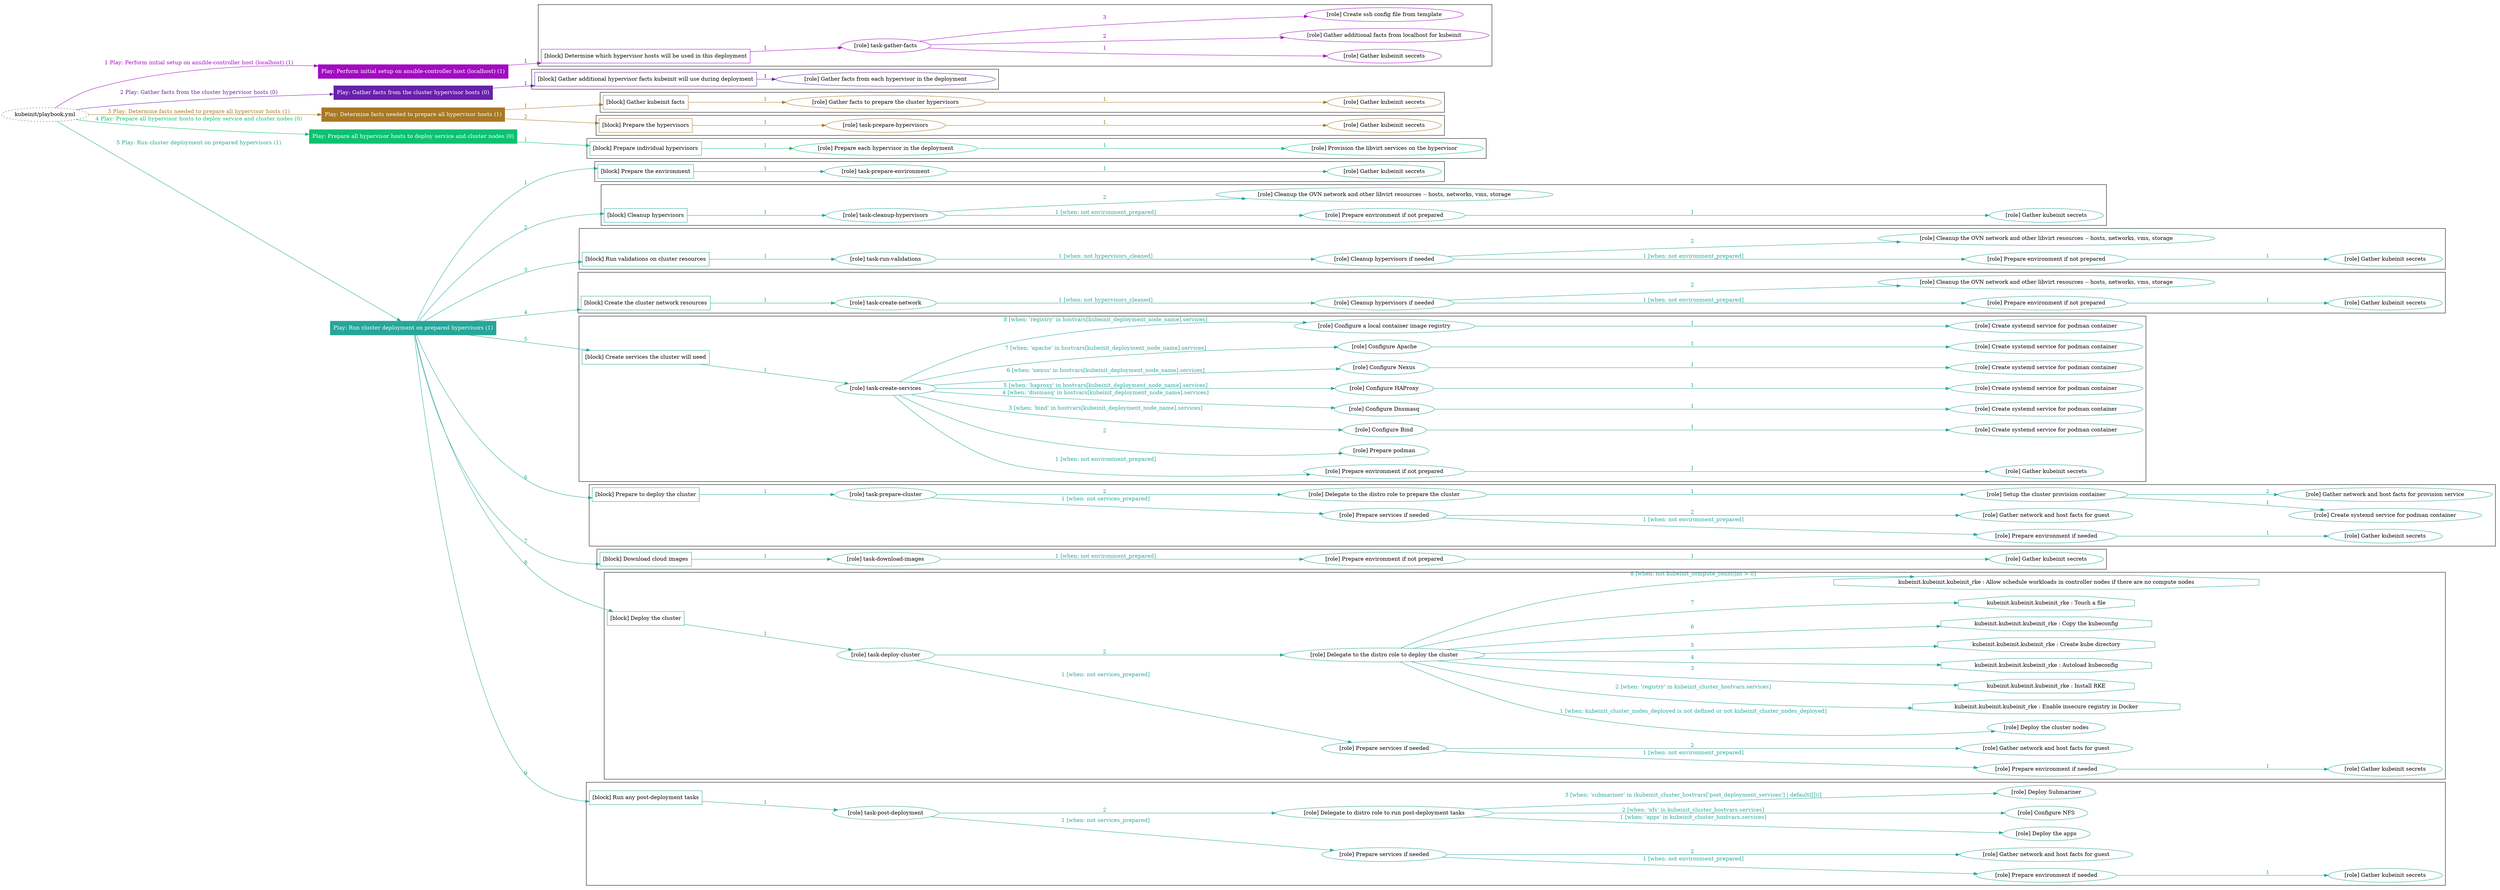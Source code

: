 digraph {
	graph [concentrate=true ordering=in rankdir=LR ratio=fill]
	edge [esep=5 sep=10]
	"kubeinit/playbook.yml" [URL="/home/runner/work/kubeinit/kubeinit/kubeinit/playbook.yml" id=playbook_26e0f4bc style=dotted]
	"kubeinit/playbook.yml" -> play_13cac2d5 [label="1 Play: Perform initial setup on ansible-controller host (localhost) (1)" color="#a30ac2" fontcolor="#a30ac2" id=edge_play_13cac2d5 labeltooltip="1 Play: Perform initial setup on ansible-controller host (localhost) (1)" tooltip="1 Play: Perform initial setup on ansible-controller host (localhost) (1)"]
	subgraph "Play: Perform initial setup on ansible-controller host (localhost) (1)" {
		play_13cac2d5 [label="Play: Perform initial setup on ansible-controller host (localhost) (1)" URL="/home/runner/work/kubeinit/kubeinit/kubeinit/playbook.yml" color="#a30ac2" fontcolor="#ffffff" id=play_13cac2d5 shape=box style=filled tooltip=localhost]
		play_13cac2d5 -> block_0f15d56a [label=1 color="#a30ac2" fontcolor="#a30ac2" id=edge_block_0f15d56a labeltooltip=1 tooltip=1]
		subgraph cluster_block_0f15d56a {
			block_0f15d56a [label="[block] Determine which hypervisor hosts will be used in this deployment" URL="/home/runner/work/kubeinit/kubeinit/kubeinit/playbook.yml" color="#a30ac2" id=block_0f15d56a labeltooltip="Determine which hypervisor hosts will be used in this deployment" shape=box tooltip="Determine which hypervisor hosts will be used in this deployment"]
			block_0f15d56a -> role_99cd25f6 [label="1 " color="#a30ac2" fontcolor="#a30ac2" id=edge_role_99cd25f6 labeltooltip="1 " tooltip="1 "]
			subgraph "task-gather-facts" {
				role_99cd25f6 [label="[role] task-gather-facts" URL="/home/runner/work/kubeinit/kubeinit/kubeinit/playbook.yml" color="#a30ac2" id=role_99cd25f6 tooltip="task-gather-facts"]
				role_99cd25f6 -> role_95a70dfa [label="1 " color="#a30ac2" fontcolor="#a30ac2" id=edge_role_95a70dfa labeltooltip="1 " tooltip="1 "]
				subgraph "Gather kubeinit secrets" {
					role_95a70dfa [label="[role] Gather kubeinit secrets" URL="/home/runner/.ansible/collections/ansible_collections/kubeinit/kubeinit/roles/kubeinit_prepare/tasks/build_hypervisors_group.yml" color="#a30ac2" id=role_95a70dfa tooltip="Gather kubeinit secrets"]
				}
				role_99cd25f6 -> role_d3faa7e7 [label="2 " color="#a30ac2" fontcolor="#a30ac2" id=edge_role_d3faa7e7 labeltooltip="2 " tooltip="2 "]
				subgraph "Gather additional facts from localhost for kubeinit" {
					role_d3faa7e7 [label="[role] Gather additional facts from localhost for kubeinit" URL="/home/runner/.ansible/collections/ansible_collections/kubeinit/kubeinit/roles/kubeinit_prepare/tasks/build_hypervisors_group.yml" color="#a30ac2" id=role_d3faa7e7 tooltip="Gather additional facts from localhost for kubeinit"]
				}
				role_99cd25f6 -> role_6b5d6791 [label="3 " color="#a30ac2" fontcolor="#a30ac2" id=edge_role_6b5d6791 labeltooltip="3 " tooltip="3 "]
				subgraph "Create ssh config file from template" {
					role_6b5d6791 [label="[role] Create ssh config file from template" URL="/home/runner/.ansible/collections/ansible_collections/kubeinit/kubeinit/roles/kubeinit_prepare/tasks/build_hypervisors_group.yml" color="#a30ac2" id=role_6b5d6791 tooltip="Create ssh config file from template"]
				}
			}
		}
	}
	"kubeinit/playbook.yml" -> play_6e06f2aa [label="2 Play: Gather facts from the cluster hypervisor hosts (0)" color="#6721ab" fontcolor="#6721ab" id=edge_play_6e06f2aa labeltooltip="2 Play: Gather facts from the cluster hypervisor hosts (0)" tooltip="2 Play: Gather facts from the cluster hypervisor hosts (0)"]
	subgraph "Play: Gather facts from the cluster hypervisor hosts (0)" {
		play_6e06f2aa [label="Play: Gather facts from the cluster hypervisor hosts (0)" URL="/home/runner/work/kubeinit/kubeinit/kubeinit/playbook.yml" color="#6721ab" fontcolor="#ffffff" id=play_6e06f2aa shape=box style=filled tooltip="Play: Gather facts from the cluster hypervisor hosts (0)"]
		play_6e06f2aa -> block_99ef313a [label=1 color="#6721ab" fontcolor="#6721ab" id=edge_block_99ef313a labeltooltip=1 tooltip=1]
		subgraph cluster_block_99ef313a {
			block_99ef313a [label="[block] Gather additional hypervisor facts kubeinit will use during deployment" URL="/home/runner/work/kubeinit/kubeinit/kubeinit/playbook.yml" color="#6721ab" id=block_99ef313a labeltooltip="Gather additional hypervisor facts kubeinit will use during deployment" shape=box tooltip="Gather additional hypervisor facts kubeinit will use during deployment"]
			block_99ef313a -> role_b38522a0 [label="1 " color="#6721ab" fontcolor="#6721ab" id=edge_role_b38522a0 labeltooltip="1 " tooltip="1 "]
			subgraph "Gather facts from each hypervisor in the deployment" {
				role_b38522a0 [label="[role] Gather facts from each hypervisor in the deployment" URL="/home/runner/work/kubeinit/kubeinit/kubeinit/playbook.yml" color="#6721ab" id=role_b38522a0 tooltip="Gather facts from each hypervisor in the deployment"]
			}
		}
	}
	"kubeinit/playbook.yml" -> play_aee64a78 [label="3 Play: Determine facts needed to prepare all hypervisor hosts (1)" color="#a77825" fontcolor="#a77825" id=edge_play_aee64a78 labeltooltip="3 Play: Determine facts needed to prepare all hypervisor hosts (1)" tooltip="3 Play: Determine facts needed to prepare all hypervisor hosts (1)"]
	subgraph "Play: Determine facts needed to prepare all hypervisor hosts (1)" {
		play_aee64a78 [label="Play: Determine facts needed to prepare all hypervisor hosts (1)" URL="/home/runner/work/kubeinit/kubeinit/kubeinit/playbook.yml" color="#a77825" fontcolor="#ffffff" id=play_aee64a78 shape=box style=filled tooltip=localhost]
		play_aee64a78 -> block_fb2f6b9d [label=1 color="#a77825" fontcolor="#a77825" id=edge_block_fb2f6b9d labeltooltip=1 tooltip=1]
		subgraph cluster_block_fb2f6b9d {
			block_fb2f6b9d [label="[block] Gather kubeinit facts" URL="/home/runner/work/kubeinit/kubeinit/kubeinit/playbook.yml" color="#a77825" id=block_fb2f6b9d labeltooltip="Gather kubeinit facts" shape=box tooltip="Gather kubeinit facts"]
			block_fb2f6b9d -> role_ba578cd5 [label="1 " color="#a77825" fontcolor="#a77825" id=edge_role_ba578cd5 labeltooltip="1 " tooltip="1 "]
			subgraph "Gather facts to prepare the cluster hypervisors" {
				role_ba578cd5 [label="[role] Gather facts to prepare the cluster hypervisors" URL="/home/runner/work/kubeinit/kubeinit/kubeinit/playbook.yml" color="#a77825" id=role_ba578cd5 tooltip="Gather facts to prepare the cluster hypervisors"]
				role_ba578cd5 -> role_a21ec8fe [label="1 " color="#a77825" fontcolor="#a77825" id=edge_role_a21ec8fe labeltooltip="1 " tooltip="1 "]
				subgraph "Gather kubeinit secrets" {
					role_a21ec8fe [label="[role] Gather kubeinit secrets" URL="/home/runner/.ansible/collections/ansible_collections/kubeinit/kubeinit/roles/kubeinit_prepare/tasks/gather_kubeinit_facts.yml" color="#a77825" id=role_a21ec8fe tooltip="Gather kubeinit secrets"]
				}
			}
		}
		play_aee64a78 -> block_2fdb072c [label=2 color="#a77825" fontcolor="#a77825" id=edge_block_2fdb072c labeltooltip=2 tooltip=2]
		subgraph cluster_block_2fdb072c {
			block_2fdb072c [label="[block] Prepare the hypervisors" URL="/home/runner/work/kubeinit/kubeinit/kubeinit/playbook.yml" color="#a77825" id=block_2fdb072c labeltooltip="Prepare the hypervisors" shape=box tooltip="Prepare the hypervisors"]
			block_2fdb072c -> role_dfe456e5 [label="1 " color="#a77825" fontcolor="#a77825" id=edge_role_dfe456e5 labeltooltip="1 " tooltip="1 "]
			subgraph "task-prepare-hypervisors" {
				role_dfe456e5 [label="[role] task-prepare-hypervisors" URL="/home/runner/work/kubeinit/kubeinit/kubeinit/playbook.yml" color="#a77825" id=role_dfe456e5 tooltip="task-prepare-hypervisors"]
				role_dfe456e5 -> role_49a03459 [label="1 " color="#a77825" fontcolor="#a77825" id=edge_role_49a03459 labeltooltip="1 " tooltip="1 "]
				subgraph "Gather kubeinit secrets" {
					role_49a03459 [label="[role] Gather kubeinit secrets" URL="/home/runner/.ansible/collections/ansible_collections/kubeinit/kubeinit/roles/kubeinit_prepare/tasks/gather_kubeinit_facts.yml" color="#a77825" id=role_49a03459 tooltip="Gather kubeinit secrets"]
				}
			}
		}
	}
	"kubeinit/playbook.yml" -> play_78404ab6 [label="4 Play: Prepare all hypervisor hosts to deploy service and cluster nodes (0)" color="#0ac270" fontcolor="#0ac270" id=edge_play_78404ab6 labeltooltip="4 Play: Prepare all hypervisor hosts to deploy service and cluster nodes (0)" tooltip="4 Play: Prepare all hypervisor hosts to deploy service and cluster nodes (0)"]
	subgraph "Play: Prepare all hypervisor hosts to deploy service and cluster nodes (0)" {
		play_78404ab6 [label="Play: Prepare all hypervisor hosts to deploy service and cluster nodes (0)" URL="/home/runner/work/kubeinit/kubeinit/kubeinit/playbook.yml" color="#0ac270" fontcolor="#ffffff" id=play_78404ab6 shape=box style=filled tooltip="Play: Prepare all hypervisor hosts to deploy service and cluster nodes (0)"]
		play_78404ab6 -> block_46280f2f [label=1 color="#0ac270" fontcolor="#0ac270" id=edge_block_46280f2f labeltooltip=1 tooltip=1]
		subgraph cluster_block_46280f2f {
			block_46280f2f [label="[block] Prepare individual hypervisors" URL="/home/runner/work/kubeinit/kubeinit/kubeinit/playbook.yml" color="#0ac270" id=block_46280f2f labeltooltip="Prepare individual hypervisors" shape=box tooltip="Prepare individual hypervisors"]
			block_46280f2f -> role_6a5e47bd [label="1 " color="#0ac270" fontcolor="#0ac270" id=edge_role_6a5e47bd labeltooltip="1 " tooltip="1 "]
			subgraph "Prepare each hypervisor in the deployment" {
				role_6a5e47bd [label="[role] Prepare each hypervisor in the deployment" URL="/home/runner/work/kubeinit/kubeinit/kubeinit/playbook.yml" color="#0ac270" id=role_6a5e47bd tooltip="Prepare each hypervisor in the deployment"]
				role_6a5e47bd -> role_41a4bce2 [label="1 " color="#0ac270" fontcolor="#0ac270" id=edge_role_41a4bce2 labeltooltip="1 " tooltip="1 "]
				subgraph "Provision the libvirt services on the hypervisor" {
					role_41a4bce2 [label="[role] Provision the libvirt services on the hypervisor" URL="/home/runner/.ansible/collections/ansible_collections/kubeinit/kubeinit/roles/kubeinit_prepare/tasks/prepare_hypervisor.yml" color="#0ac270" id=role_41a4bce2 tooltip="Provision the libvirt services on the hypervisor"]
				}
			}
		}
	}
	"kubeinit/playbook.yml" -> play_ff983f1a [label="5 Play: Run cluster deployment on prepared hypervisors (1)" color="#26a699" fontcolor="#26a699" id=edge_play_ff983f1a labeltooltip="5 Play: Run cluster deployment on prepared hypervisors (1)" tooltip="5 Play: Run cluster deployment on prepared hypervisors (1)"]
	subgraph "Play: Run cluster deployment on prepared hypervisors (1)" {
		play_ff983f1a [label="Play: Run cluster deployment on prepared hypervisors (1)" URL="/home/runner/work/kubeinit/kubeinit/kubeinit/playbook.yml" color="#26a699" fontcolor="#ffffff" id=play_ff983f1a shape=box style=filled tooltip=localhost]
		play_ff983f1a -> block_ad765c13 [label=1 color="#26a699" fontcolor="#26a699" id=edge_block_ad765c13 labeltooltip=1 tooltip=1]
		subgraph cluster_block_ad765c13 {
			block_ad765c13 [label="[block] Prepare the environment" URL="/home/runner/work/kubeinit/kubeinit/kubeinit/playbook.yml" color="#26a699" id=block_ad765c13 labeltooltip="Prepare the environment" shape=box tooltip="Prepare the environment"]
			block_ad765c13 -> role_9214af9c [label="1 " color="#26a699" fontcolor="#26a699" id=edge_role_9214af9c labeltooltip="1 " tooltip="1 "]
			subgraph "task-prepare-environment" {
				role_9214af9c [label="[role] task-prepare-environment" URL="/home/runner/work/kubeinit/kubeinit/kubeinit/playbook.yml" color="#26a699" id=role_9214af9c tooltip="task-prepare-environment"]
				role_9214af9c -> role_7626d24c [label="1 " color="#26a699" fontcolor="#26a699" id=edge_role_7626d24c labeltooltip="1 " tooltip="1 "]
				subgraph "Gather kubeinit secrets" {
					role_7626d24c [label="[role] Gather kubeinit secrets" URL="/home/runner/.ansible/collections/ansible_collections/kubeinit/kubeinit/roles/kubeinit_prepare/tasks/gather_kubeinit_facts.yml" color="#26a699" id=role_7626d24c tooltip="Gather kubeinit secrets"]
				}
			}
		}
		play_ff983f1a -> block_a1d305d3 [label=2 color="#26a699" fontcolor="#26a699" id=edge_block_a1d305d3 labeltooltip=2 tooltip=2]
		subgraph cluster_block_a1d305d3 {
			block_a1d305d3 [label="[block] Cleanup hypervisors" URL="/home/runner/work/kubeinit/kubeinit/kubeinit/playbook.yml" color="#26a699" id=block_a1d305d3 labeltooltip="Cleanup hypervisors" shape=box tooltip="Cleanup hypervisors"]
			block_a1d305d3 -> role_e2729043 [label="1 " color="#26a699" fontcolor="#26a699" id=edge_role_e2729043 labeltooltip="1 " tooltip="1 "]
			subgraph "task-cleanup-hypervisors" {
				role_e2729043 [label="[role] task-cleanup-hypervisors" URL="/home/runner/work/kubeinit/kubeinit/kubeinit/playbook.yml" color="#26a699" id=role_e2729043 tooltip="task-cleanup-hypervisors"]
				role_e2729043 -> role_73020d70 [label="1 [when: not environment_prepared]" color="#26a699" fontcolor="#26a699" id=edge_role_73020d70 labeltooltip="1 [when: not environment_prepared]" tooltip="1 [when: not environment_prepared]"]
				subgraph "Prepare environment if not prepared" {
					role_73020d70 [label="[role] Prepare environment if not prepared" URL="/home/runner/.ansible/collections/ansible_collections/kubeinit/kubeinit/roles/kubeinit_prepare/tasks/cleanup_hypervisors.yml" color="#26a699" id=role_73020d70 tooltip="Prepare environment if not prepared"]
					role_73020d70 -> role_e7f80b37 [label="1 " color="#26a699" fontcolor="#26a699" id=edge_role_e7f80b37 labeltooltip="1 " tooltip="1 "]
					subgraph "Gather kubeinit secrets" {
						role_e7f80b37 [label="[role] Gather kubeinit secrets" URL="/home/runner/.ansible/collections/ansible_collections/kubeinit/kubeinit/roles/kubeinit_prepare/tasks/gather_kubeinit_facts.yml" color="#26a699" id=role_e7f80b37 tooltip="Gather kubeinit secrets"]
					}
				}
				role_e2729043 -> role_2f998ea7 [label="2 " color="#26a699" fontcolor="#26a699" id=edge_role_2f998ea7 labeltooltip="2 " tooltip="2 "]
				subgraph "Cleanup the OVN network and other libvirt resources -- hosts, networks, vms, storage" {
					role_2f998ea7 [label="[role] Cleanup the OVN network and other libvirt resources -- hosts, networks, vms, storage" URL="/home/runner/.ansible/collections/ansible_collections/kubeinit/kubeinit/roles/kubeinit_prepare/tasks/cleanup_hypervisors.yml" color="#26a699" id=role_2f998ea7 tooltip="Cleanup the OVN network and other libvirt resources -- hosts, networks, vms, storage"]
				}
			}
		}
		play_ff983f1a -> block_32757e19 [label=3 color="#26a699" fontcolor="#26a699" id=edge_block_32757e19 labeltooltip=3 tooltip=3]
		subgraph cluster_block_32757e19 {
			block_32757e19 [label="[block] Run validations on cluster resources" URL="/home/runner/work/kubeinit/kubeinit/kubeinit/playbook.yml" color="#26a699" id=block_32757e19 labeltooltip="Run validations on cluster resources" shape=box tooltip="Run validations on cluster resources"]
			block_32757e19 -> role_d7bb308b [label="1 " color="#26a699" fontcolor="#26a699" id=edge_role_d7bb308b labeltooltip="1 " tooltip="1 "]
			subgraph "task-run-validations" {
				role_d7bb308b [label="[role] task-run-validations" URL="/home/runner/work/kubeinit/kubeinit/kubeinit/playbook.yml" color="#26a699" id=role_d7bb308b tooltip="task-run-validations"]
				role_d7bb308b -> role_21dbf8c1 [label="1 [when: not hypervisors_cleaned]" color="#26a699" fontcolor="#26a699" id=edge_role_21dbf8c1 labeltooltip="1 [when: not hypervisors_cleaned]" tooltip="1 [when: not hypervisors_cleaned]"]
				subgraph "Cleanup hypervisors if needed" {
					role_21dbf8c1 [label="[role] Cleanup hypervisors if needed" URL="/home/runner/.ansible/collections/ansible_collections/kubeinit/kubeinit/roles/kubeinit_validations/tasks/main.yml" color="#26a699" id=role_21dbf8c1 tooltip="Cleanup hypervisors if needed"]
					role_21dbf8c1 -> role_dbc4d5d9 [label="1 [when: not environment_prepared]" color="#26a699" fontcolor="#26a699" id=edge_role_dbc4d5d9 labeltooltip="1 [when: not environment_prepared]" tooltip="1 [when: not environment_prepared]"]
					subgraph "Prepare environment if not prepared" {
						role_dbc4d5d9 [label="[role] Prepare environment if not prepared" URL="/home/runner/.ansible/collections/ansible_collections/kubeinit/kubeinit/roles/kubeinit_prepare/tasks/cleanup_hypervisors.yml" color="#26a699" id=role_dbc4d5d9 tooltip="Prepare environment if not prepared"]
						role_dbc4d5d9 -> role_13f7643e [label="1 " color="#26a699" fontcolor="#26a699" id=edge_role_13f7643e labeltooltip="1 " tooltip="1 "]
						subgraph "Gather kubeinit secrets" {
							role_13f7643e [label="[role] Gather kubeinit secrets" URL="/home/runner/.ansible/collections/ansible_collections/kubeinit/kubeinit/roles/kubeinit_prepare/tasks/gather_kubeinit_facts.yml" color="#26a699" id=role_13f7643e tooltip="Gather kubeinit secrets"]
						}
					}
					role_21dbf8c1 -> role_3673a024 [label="2 " color="#26a699" fontcolor="#26a699" id=edge_role_3673a024 labeltooltip="2 " tooltip="2 "]
					subgraph "Cleanup the OVN network and other libvirt resources -- hosts, networks, vms, storage" {
						role_3673a024 [label="[role] Cleanup the OVN network and other libvirt resources -- hosts, networks, vms, storage" URL="/home/runner/.ansible/collections/ansible_collections/kubeinit/kubeinit/roles/kubeinit_prepare/tasks/cleanup_hypervisors.yml" color="#26a699" id=role_3673a024 tooltip="Cleanup the OVN network and other libvirt resources -- hosts, networks, vms, storage"]
					}
				}
			}
		}
		play_ff983f1a -> block_43384be9 [label=4 color="#26a699" fontcolor="#26a699" id=edge_block_43384be9 labeltooltip=4 tooltip=4]
		subgraph cluster_block_43384be9 {
			block_43384be9 [label="[block] Create the cluster network resources" URL="/home/runner/work/kubeinit/kubeinit/kubeinit/playbook.yml" color="#26a699" id=block_43384be9 labeltooltip="Create the cluster network resources" shape=box tooltip="Create the cluster network resources"]
			block_43384be9 -> role_557ceedc [label="1 " color="#26a699" fontcolor="#26a699" id=edge_role_557ceedc labeltooltip="1 " tooltip="1 "]
			subgraph "task-create-network" {
				role_557ceedc [label="[role] task-create-network" URL="/home/runner/work/kubeinit/kubeinit/kubeinit/playbook.yml" color="#26a699" id=role_557ceedc tooltip="task-create-network"]
				role_557ceedc -> role_9d3b72f5 [label="1 [when: not hypervisors_cleaned]" color="#26a699" fontcolor="#26a699" id=edge_role_9d3b72f5 labeltooltip="1 [when: not hypervisors_cleaned]" tooltip="1 [when: not hypervisors_cleaned]"]
				subgraph "Cleanup hypervisors if needed" {
					role_9d3b72f5 [label="[role] Cleanup hypervisors if needed" URL="/home/runner/.ansible/collections/ansible_collections/kubeinit/kubeinit/roles/kubeinit_libvirt/tasks/create_network.yml" color="#26a699" id=role_9d3b72f5 tooltip="Cleanup hypervisors if needed"]
					role_9d3b72f5 -> role_3b812f62 [label="1 [when: not environment_prepared]" color="#26a699" fontcolor="#26a699" id=edge_role_3b812f62 labeltooltip="1 [when: not environment_prepared]" tooltip="1 [when: not environment_prepared]"]
					subgraph "Prepare environment if not prepared" {
						role_3b812f62 [label="[role] Prepare environment if not prepared" URL="/home/runner/.ansible/collections/ansible_collections/kubeinit/kubeinit/roles/kubeinit_prepare/tasks/cleanup_hypervisors.yml" color="#26a699" id=role_3b812f62 tooltip="Prepare environment if not prepared"]
						role_3b812f62 -> role_ff080ae7 [label="1 " color="#26a699" fontcolor="#26a699" id=edge_role_ff080ae7 labeltooltip="1 " tooltip="1 "]
						subgraph "Gather kubeinit secrets" {
							role_ff080ae7 [label="[role] Gather kubeinit secrets" URL="/home/runner/.ansible/collections/ansible_collections/kubeinit/kubeinit/roles/kubeinit_prepare/tasks/gather_kubeinit_facts.yml" color="#26a699" id=role_ff080ae7 tooltip="Gather kubeinit secrets"]
						}
					}
					role_9d3b72f5 -> role_f2347ef3 [label="2 " color="#26a699" fontcolor="#26a699" id=edge_role_f2347ef3 labeltooltip="2 " tooltip="2 "]
					subgraph "Cleanup the OVN network and other libvirt resources -- hosts, networks, vms, storage" {
						role_f2347ef3 [label="[role] Cleanup the OVN network and other libvirt resources -- hosts, networks, vms, storage" URL="/home/runner/.ansible/collections/ansible_collections/kubeinit/kubeinit/roles/kubeinit_prepare/tasks/cleanup_hypervisors.yml" color="#26a699" id=role_f2347ef3 tooltip="Cleanup the OVN network and other libvirt resources -- hosts, networks, vms, storage"]
					}
				}
			}
		}
		play_ff983f1a -> block_e2b5e11a [label=5 color="#26a699" fontcolor="#26a699" id=edge_block_e2b5e11a labeltooltip=5 tooltip=5]
		subgraph cluster_block_e2b5e11a {
			block_e2b5e11a [label="[block] Create services the cluster will need" URL="/home/runner/work/kubeinit/kubeinit/kubeinit/playbook.yml" color="#26a699" id=block_e2b5e11a labeltooltip="Create services the cluster will need" shape=box tooltip="Create services the cluster will need"]
			block_e2b5e11a -> role_4ba829d0 [label="1 " color="#26a699" fontcolor="#26a699" id=edge_role_4ba829d0 labeltooltip="1 " tooltip="1 "]
			subgraph "task-create-services" {
				role_4ba829d0 [label="[role] task-create-services" URL="/home/runner/work/kubeinit/kubeinit/kubeinit/playbook.yml" color="#26a699" id=role_4ba829d0 tooltip="task-create-services"]
				role_4ba829d0 -> role_d9c06fe7 [label="1 [when: not environment_prepared]" color="#26a699" fontcolor="#26a699" id=edge_role_d9c06fe7 labeltooltip="1 [when: not environment_prepared]" tooltip="1 [when: not environment_prepared]"]
				subgraph "Prepare environment if not prepared" {
					role_d9c06fe7 [label="[role] Prepare environment if not prepared" URL="/home/runner/.ansible/collections/ansible_collections/kubeinit/kubeinit/roles/kubeinit_services/tasks/main.yml" color="#26a699" id=role_d9c06fe7 tooltip="Prepare environment if not prepared"]
					role_d9c06fe7 -> role_1eec3161 [label="1 " color="#26a699" fontcolor="#26a699" id=edge_role_1eec3161 labeltooltip="1 " tooltip="1 "]
					subgraph "Gather kubeinit secrets" {
						role_1eec3161 [label="[role] Gather kubeinit secrets" URL="/home/runner/.ansible/collections/ansible_collections/kubeinit/kubeinit/roles/kubeinit_prepare/tasks/gather_kubeinit_facts.yml" color="#26a699" id=role_1eec3161 tooltip="Gather kubeinit secrets"]
					}
				}
				role_4ba829d0 -> role_f5f68a8f [label="2 " color="#26a699" fontcolor="#26a699" id=edge_role_f5f68a8f labeltooltip="2 " tooltip="2 "]
				subgraph "Prepare podman" {
					role_f5f68a8f [label="[role] Prepare podman" URL="/home/runner/.ansible/collections/ansible_collections/kubeinit/kubeinit/roles/kubeinit_services/tasks/00_create_service_pod.yml" color="#26a699" id=role_f5f68a8f tooltip="Prepare podman"]
				}
				role_4ba829d0 -> role_fadff151 [label="3 [when: 'bind' in hostvars[kubeinit_deployment_node_name].services]" color="#26a699" fontcolor="#26a699" id=edge_role_fadff151 labeltooltip="3 [when: 'bind' in hostvars[kubeinit_deployment_node_name].services]" tooltip="3 [when: 'bind' in hostvars[kubeinit_deployment_node_name].services]"]
				subgraph "Configure Bind" {
					role_fadff151 [label="[role] Configure Bind" URL="/home/runner/.ansible/collections/ansible_collections/kubeinit/kubeinit/roles/kubeinit_services/tasks/start_services_containers.yml" color="#26a699" id=role_fadff151 tooltip="Configure Bind"]
					role_fadff151 -> role_76c2a725 [label="1 " color="#26a699" fontcolor="#26a699" id=edge_role_76c2a725 labeltooltip="1 " tooltip="1 "]
					subgraph "Create systemd service for podman container" {
						role_76c2a725 [label="[role] Create systemd service for podman container" URL="/home/runner/.ansible/collections/ansible_collections/kubeinit/kubeinit/roles/kubeinit_bind/tasks/main.yml" color="#26a699" id=role_76c2a725 tooltip="Create systemd service for podman container"]
					}
				}
				role_4ba829d0 -> role_53ca0c95 [label="4 [when: 'dnsmasq' in hostvars[kubeinit_deployment_node_name].services]" color="#26a699" fontcolor="#26a699" id=edge_role_53ca0c95 labeltooltip="4 [when: 'dnsmasq' in hostvars[kubeinit_deployment_node_name].services]" tooltip="4 [when: 'dnsmasq' in hostvars[kubeinit_deployment_node_name].services]"]
				subgraph "Configure Dnsmasq" {
					role_53ca0c95 [label="[role] Configure Dnsmasq" URL="/home/runner/.ansible/collections/ansible_collections/kubeinit/kubeinit/roles/kubeinit_services/tasks/start_services_containers.yml" color="#26a699" id=role_53ca0c95 tooltip="Configure Dnsmasq"]
					role_53ca0c95 -> role_aadc7991 [label="1 " color="#26a699" fontcolor="#26a699" id=edge_role_aadc7991 labeltooltip="1 " tooltip="1 "]
					subgraph "Create systemd service for podman container" {
						role_aadc7991 [label="[role] Create systemd service for podman container" URL="/home/runner/.ansible/collections/ansible_collections/kubeinit/kubeinit/roles/kubeinit_dnsmasq/tasks/main.yml" color="#26a699" id=role_aadc7991 tooltip="Create systemd service for podman container"]
					}
				}
				role_4ba829d0 -> role_e8a8bad1 [label="5 [when: 'haproxy' in hostvars[kubeinit_deployment_node_name].services]" color="#26a699" fontcolor="#26a699" id=edge_role_e8a8bad1 labeltooltip="5 [when: 'haproxy' in hostvars[kubeinit_deployment_node_name].services]" tooltip="5 [when: 'haproxy' in hostvars[kubeinit_deployment_node_name].services]"]
				subgraph "Configure HAProxy" {
					role_e8a8bad1 [label="[role] Configure HAProxy" URL="/home/runner/.ansible/collections/ansible_collections/kubeinit/kubeinit/roles/kubeinit_services/tasks/start_services_containers.yml" color="#26a699" id=role_e8a8bad1 tooltip="Configure HAProxy"]
					role_e8a8bad1 -> role_9a980441 [label="1 " color="#26a699" fontcolor="#26a699" id=edge_role_9a980441 labeltooltip="1 " tooltip="1 "]
					subgraph "Create systemd service for podman container" {
						role_9a980441 [label="[role] Create systemd service for podman container" URL="/home/runner/.ansible/collections/ansible_collections/kubeinit/kubeinit/roles/kubeinit_haproxy/tasks/main.yml" color="#26a699" id=role_9a980441 tooltip="Create systemd service for podman container"]
					}
				}
				role_4ba829d0 -> role_9a007bfc [label="6 [when: 'nexus' in hostvars[kubeinit_deployment_node_name].services]" color="#26a699" fontcolor="#26a699" id=edge_role_9a007bfc labeltooltip="6 [when: 'nexus' in hostvars[kubeinit_deployment_node_name].services]" tooltip="6 [when: 'nexus' in hostvars[kubeinit_deployment_node_name].services]"]
				subgraph "Configure Nexus" {
					role_9a007bfc [label="[role] Configure Nexus" URL="/home/runner/.ansible/collections/ansible_collections/kubeinit/kubeinit/roles/kubeinit_services/tasks/start_services_containers.yml" color="#26a699" id=role_9a007bfc tooltip="Configure Nexus"]
					role_9a007bfc -> role_1f195eb6 [label="1 " color="#26a699" fontcolor="#26a699" id=edge_role_1f195eb6 labeltooltip="1 " tooltip="1 "]
					subgraph "Create systemd service for podman container" {
						role_1f195eb6 [label="[role] Create systemd service for podman container" URL="/home/runner/.ansible/collections/ansible_collections/kubeinit/kubeinit/roles/kubeinit_nexus/tasks/main.yml" color="#26a699" id=role_1f195eb6 tooltip="Create systemd service for podman container"]
					}
				}
				role_4ba829d0 -> role_1d600e53 [label="7 [when: 'apache' in hostvars[kubeinit_deployment_node_name].services]" color="#26a699" fontcolor="#26a699" id=edge_role_1d600e53 labeltooltip="7 [when: 'apache' in hostvars[kubeinit_deployment_node_name].services]" tooltip="7 [when: 'apache' in hostvars[kubeinit_deployment_node_name].services]"]
				subgraph "Configure Apache" {
					role_1d600e53 [label="[role] Configure Apache" URL="/home/runner/.ansible/collections/ansible_collections/kubeinit/kubeinit/roles/kubeinit_services/tasks/start_services_containers.yml" color="#26a699" id=role_1d600e53 tooltip="Configure Apache"]
					role_1d600e53 -> role_b48a7a0c [label="1 " color="#26a699" fontcolor="#26a699" id=edge_role_b48a7a0c labeltooltip="1 " tooltip="1 "]
					subgraph "Create systemd service for podman container" {
						role_b48a7a0c [label="[role] Create systemd service for podman container" URL="/home/runner/.ansible/collections/ansible_collections/kubeinit/kubeinit/roles/kubeinit_apache/tasks/main.yml" color="#26a699" id=role_b48a7a0c tooltip="Create systemd service for podman container"]
					}
				}
				role_4ba829d0 -> role_5aa80f0f [label="8 [when: 'registry' in hostvars[kubeinit_deployment_node_name].services]" color="#26a699" fontcolor="#26a699" id=edge_role_5aa80f0f labeltooltip="8 [when: 'registry' in hostvars[kubeinit_deployment_node_name].services]" tooltip="8 [when: 'registry' in hostvars[kubeinit_deployment_node_name].services]"]
				subgraph "Configure a local container image registry" {
					role_5aa80f0f [label="[role] Configure a local container image registry" URL="/home/runner/.ansible/collections/ansible_collections/kubeinit/kubeinit/roles/kubeinit_services/tasks/start_services_containers.yml" color="#26a699" id=role_5aa80f0f tooltip="Configure a local container image registry"]
					role_5aa80f0f -> role_dcc697f0 [label="1 " color="#26a699" fontcolor="#26a699" id=edge_role_dcc697f0 labeltooltip="1 " tooltip="1 "]
					subgraph "Create systemd service for podman container" {
						role_dcc697f0 [label="[role] Create systemd service for podman container" URL="/home/runner/.ansible/collections/ansible_collections/kubeinit/kubeinit/roles/kubeinit_registry/tasks/main.yml" color="#26a699" id=role_dcc697f0 tooltip="Create systemd service for podman container"]
					}
				}
			}
		}
		play_ff983f1a -> block_2d81261e [label=6 color="#26a699" fontcolor="#26a699" id=edge_block_2d81261e labeltooltip=6 tooltip=6]
		subgraph cluster_block_2d81261e {
			block_2d81261e [label="[block] Prepare to deploy the cluster" URL="/home/runner/work/kubeinit/kubeinit/kubeinit/playbook.yml" color="#26a699" id=block_2d81261e labeltooltip="Prepare to deploy the cluster" shape=box tooltip="Prepare to deploy the cluster"]
			block_2d81261e -> role_40d73285 [label="1 " color="#26a699" fontcolor="#26a699" id=edge_role_40d73285 labeltooltip="1 " tooltip="1 "]
			subgraph "task-prepare-cluster" {
				role_40d73285 [label="[role] task-prepare-cluster" URL="/home/runner/work/kubeinit/kubeinit/kubeinit/playbook.yml" color="#26a699" id=role_40d73285 tooltip="task-prepare-cluster"]
				role_40d73285 -> role_2e592f23 [label="1 [when: not services_prepared]" color="#26a699" fontcolor="#26a699" id=edge_role_2e592f23 labeltooltip="1 [when: not services_prepared]" tooltip="1 [when: not services_prepared]"]
				subgraph "Prepare services if needed" {
					role_2e592f23 [label="[role] Prepare services if needed" URL="/home/runner/.ansible/collections/ansible_collections/kubeinit/kubeinit/roles/kubeinit_prepare/tasks/prepare_cluster.yml" color="#26a699" id=role_2e592f23 tooltip="Prepare services if needed"]
					role_2e592f23 -> role_7cbcc1bf [label="1 [when: not environment_prepared]" color="#26a699" fontcolor="#26a699" id=edge_role_7cbcc1bf labeltooltip="1 [when: not environment_prepared]" tooltip="1 [when: not environment_prepared]"]
					subgraph "Prepare environment if needed" {
						role_7cbcc1bf [label="[role] Prepare environment if needed" URL="/home/runner/.ansible/collections/ansible_collections/kubeinit/kubeinit/roles/kubeinit_services/tasks/prepare_services.yml" color="#26a699" id=role_7cbcc1bf tooltip="Prepare environment if needed"]
						role_7cbcc1bf -> role_e1bdd9a7 [label="1 " color="#26a699" fontcolor="#26a699" id=edge_role_e1bdd9a7 labeltooltip="1 " tooltip="1 "]
						subgraph "Gather kubeinit secrets" {
							role_e1bdd9a7 [label="[role] Gather kubeinit secrets" URL="/home/runner/.ansible/collections/ansible_collections/kubeinit/kubeinit/roles/kubeinit_prepare/tasks/gather_kubeinit_facts.yml" color="#26a699" id=role_e1bdd9a7 tooltip="Gather kubeinit secrets"]
						}
					}
					role_2e592f23 -> role_fda9b5fb [label="2 " color="#26a699" fontcolor="#26a699" id=edge_role_fda9b5fb labeltooltip="2 " tooltip="2 "]
					subgraph "Gather network and host facts for guest" {
						role_fda9b5fb [label="[role] Gather network and host facts for guest" URL="/home/runner/.ansible/collections/ansible_collections/kubeinit/kubeinit/roles/kubeinit_services/tasks/prepare_services.yml" color="#26a699" id=role_fda9b5fb tooltip="Gather network and host facts for guest"]
					}
				}
				role_40d73285 -> role_f652e5e3 [label="2 " color="#26a699" fontcolor="#26a699" id=edge_role_f652e5e3 labeltooltip="2 " tooltip="2 "]
				subgraph "Delegate to the distro role to prepare the cluster" {
					role_f652e5e3 [label="[role] Delegate to the distro role to prepare the cluster" URL="/home/runner/.ansible/collections/ansible_collections/kubeinit/kubeinit/roles/kubeinit_prepare/tasks/prepare_cluster.yml" color="#26a699" id=role_f652e5e3 tooltip="Delegate to the distro role to prepare the cluster"]
					role_f652e5e3 -> role_9d0b0f4c [label="1 " color="#26a699" fontcolor="#26a699" id=edge_role_9d0b0f4c labeltooltip="1 " tooltip="1 "]
					subgraph "Setup the cluster provision container" {
						role_9d0b0f4c [label="[role] Setup the cluster provision container" URL="/home/runner/.ansible/collections/ansible_collections/kubeinit/kubeinit/roles/kubeinit_rke/tasks/prepare_cluster.yml" color="#26a699" id=role_9d0b0f4c tooltip="Setup the cluster provision container"]
						role_9d0b0f4c -> role_150c4eb9 [label="1 " color="#26a699" fontcolor="#26a699" id=edge_role_150c4eb9 labeltooltip="1 " tooltip="1 "]
						subgraph "Create systemd service for podman container" {
							role_150c4eb9 [label="[role] Create systemd service for podman container" URL="/home/runner/.ansible/collections/ansible_collections/kubeinit/kubeinit/roles/kubeinit_services/tasks/create_provision_container.yml" color="#26a699" id=role_150c4eb9 tooltip="Create systemd service for podman container"]
						}
						role_9d0b0f4c -> role_1bc23397 [label="2 " color="#26a699" fontcolor="#26a699" id=edge_role_1bc23397 labeltooltip="2 " tooltip="2 "]
						subgraph "Gather network and host facts for provision service" {
							role_1bc23397 [label="[role] Gather network and host facts for provision service" URL="/home/runner/.ansible/collections/ansible_collections/kubeinit/kubeinit/roles/kubeinit_services/tasks/create_provision_container.yml" color="#26a699" id=role_1bc23397 tooltip="Gather network and host facts for provision service"]
						}
					}
				}
			}
		}
		play_ff983f1a -> block_67dae8af [label=7 color="#26a699" fontcolor="#26a699" id=edge_block_67dae8af labeltooltip=7 tooltip=7]
		subgraph cluster_block_67dae8af {
			block_67dae8af [label="[block] Download cloud images" URL="/home/runner/work/kubeinit/kubeinit/kubeinit/playbook.yml" color="#26a699" id=block_67dae8af labeltooltip="Download cloud images" shape=box tooltip="Download cloud images"]
			block_67dae8af -> role_1101b8e2 [label="1 " color="#26a699" fontcolor="#26a699" id=edge_role_1101b8e2 labeltooltip="1 " tooltip="1 "]
			subgraph "task-download-images" {
				role_1101b8e2 [label="[role] task-download-images" URL="/home/runner/work/kubeinit/kubeinit/kubeinit/playbook.yml" color="#26a699" id=role_1101b8e2 tooltip="task-download-images"]
				role_1101b8e2 -> role_3a7059ec [label="1 [when: not environment_prepared]" color="#26a699" fontcolor="#26a699" id=edge_role_3a7059ec labeltooltip="1 [when: not environment_prepared]" tooltip="1 [when: not environment_prepared]"]
				subgraph "Prepare environment if not prepared" {
					role_3a7059ec [label="[role] Prepare environment if not prepared" URL="/home/runner/.ansible/collections/ansible_collections/kubeinit/kubeinit/roles/kubeinit_libvirt/tasks/download_cloud_images.yml" color="#26a699" id=role_3a7059ec tooltip="Prepare environment if not prepared"]
					role_3a7059ec -> role_1720f9ba [label="1 " color="#26a699" fontcolor="#26a699" id=edge_role_1720f9ba labeltooltip="1 " tooltip="1 "]
					subgraph "Gather kubeinit secrets" {
						role_1720f9ba [label="[role] Gather kubeinit secrets" URL="/home/runner/.ansible/collections/ansible_collections/kubeinit/kubeinit/roles/kubeinit_prepare/tasks/gather_kubeinit_facts.yml" color="#26a699" id=role_1720f9ba tooltip="Gather kubeinit secrets"]
					}
				}
			}
		}
		play_ff983f1a -> block_c6d55171 [label=8 color="#26a699" fontcolor="#26a699" id=edge_block_c6d55171 labeltooltip=8 tooltip=8]
		subgraph cluster_block_c6d55171 {
			block_c6d55171 [label="[block] Deploy the cluster" URL="/home/runner/work/kubeinit/kubeinit/kubeinit/playbook.yml" color="#26a699" id=block_c6d55171 labeltooltip="Deploy the cluster" shape=box tooltip="Deploy the cluster"]
			block_c6d55171 -> role_b0934092 [label="1 " color="#26a699" fontcolor="#26a699" id=edge_role_b0934092 labeltooltip="1 " tooltip="1 "]
			subgraph "task-deploy-cluster" {
				role_b0934092 [label="[role] task-deploy-cluster" URL="/home/runner/work/kubeinit/kubeinit/kubeinit/playbook.yml" color="#26a699" id=role_b0934092 tooltip="task-deploy-cluster"]
				role_b0934092 -> role_db491dc0 [label="1 [when: not services_prepared]" color="#26a699" fontcolor="#26a699" id=edge_role_db491dc0 labeltooltip="1 [when: not services_prepared]" tooltip="1 [when: not services_prepared]"]
				subgraph "Prepare services if needed" {
					role_db491dc0 [label="[role] Prepare services if needed" URL="/home/runner/.ansible/collections/ansible_collections/kubeinit/kubeinit/roles/kubeinit_prepare/tasks/deploy_cluster.yml" color="#26a699" id=role_db491dc0 tooltip="Prepare services if needed"]
					role_db491dc0 -> role_6f2aa2a4 [label="1 [when: not environment_prepared]" color="#26a699" fontcolor="#26a699" id=edge_role_6f2aa2a4 labeltooltip="1 [when: not environment_prepared]" tooltip="1 [when: not environment_prepared]"]
					subgraph "Prepare environment if needed" {
						role_6f2aa2a4 [label="[role] Prepare environment if needed" URL="/home/runner/.ansible/collections/ansible_collections/kubeinit/kubeinit/roles/kubeinit_services/tasks/prepare_services.yml" color="#26a699" id=role_6f2aa2a4 tooltip="Prepare environment if needed"]
						role_6f2aa2a4 -> role_6a6b3788 [label="1 " color="#26a699" fontcolor="#26a699" id=edge_role_6a6b3788 labeltooltip="1 " tooltip="1 "]
						subgraph "Gather kubeinit secrets" {
							role_6a6b3788 [label="[role] Gather kubeinit secrets" URL="/home/runner/.ansible/collections/ansible_collections/kubeinit/kubeinit/roles/kubeinit_prepare/tasks/gather_kubeinit_facts.yml" color="#26a699" id=role_6a6b3788 tooltip="Gather kubeinit secrets"]
						}
					}
					role_db491dc0 -> role_302cf486 [label="2 " color="#26a699" fontcolor="#26a699" id=edge_role_302cf486 labeltooltip="2 " tooltip="2 "]
					subgraph "Gather network and host facts for guest" {
						role_302cf486 [label="[role] Gather network and host facts for guest" URL="/home/runner/.ansible/collections/ansible_collections/kubeinit/kubeinit/roles/kubeinit_services/tasks/prepare_services.yml" color="#26a699" id=role_302cf486 tooltip="Gather network and host facts for guest"]
					}
				}
				role_b0934092 -> role_15c3b520 [label="2 " color="#26a699" fontcolor="#26a699" id=edge_role_15c3b520 labeltooltip="2 " tooltip="2 "]
				subgraph "Delegate to the distro role to deploy the cluster" {
					role_15c3b520 [label="[role] Delegate to the distro role to deploy the cluster" URL="/home/runner/.ansible/collections/ansible_collections/kubeinit/kubeinit/roles/kubeinit_prepare/tasks/deploy_cluster.yml" color="#26a699" id=role_15c3b520 tooltip="Delegate to the distro role to deploy the cluster"]
					role_15c3b520 -> role_6375cc3f [label="1 [when: kubeinit_cluster_nodes_deployed is not defined or not kubeinit_cluster_nodes_deployed]" color="#26a699" fontcolor="#26a699" id=edge_role_6375cc3f labeltooltip="1 [when: kubeinit_cluster_nodes_deployed is not defined or not kubeinit_cluster_nodes_deployed]" tooltip="1 [when: kubeinit_cluster_nodes_deployed is not defined or not kubeinit_cluster_nodes_deployed]"]
					subgraph "Deploy the cluster nodes" {
						role_6375cc3f [label="[role] Deploy the cluster nodes" URL="/home/runner/.ansible/collections/ansible_collections/kubeinit/kubeinit/roles/kubeinit_rke/tasks/main.yml" color="#26a699" id=role_6375cc3f tooltip="Deploy the cluster nodes"]
					}
					task_3307a21e [label="kubeinit.kubeinit.kubeinit_rke : Enable insecure registry in Docker" URL="/home/runner/.ansible/collections/ansible_collections/kubeinit/kubeinit/roles/kubeinit_rke/tasks/main.yml" color="#26a699" id=task_3307a21e shape=octagon tooltip="kubeinit.kubeinit.kubeinit_rke : Enable insecure registry in Docker"]
					role_15c3b520 -> task_3307a21e [label="2 [when: 'registry' in kubeinit_cluster_hostvars.services]" color="#26a699" fontcolor="#26a699" id=edge_task_3307a21e labeltooltip="2 [when: 'registry' in kubeinit_cluster_hostvars.services]" tooltip="2 [when: 'registry' in kubeinit_cluster_hostvars.services]"]
					task_689830be [label="kubeinit.kubeinit.kubeinit_rke : Install RKE" URL="/home/runner/.ansible/collections/ansible_collections/kubeinit/kubeinit/roles/kubeinit_rke/tasks/main.yml" color="#26a699" id=task_689830be shape=octagon tooltip="kubeinit.kubeinit.kubeinit_rke : Install RKE"]
					role_15c3b520 -> task_689830be [label="3 " color="#26a699" fontcolor="#26a699" id=edge_task_689830be labeltooltip="3 " tooltip="3 "]
					task_b6d0b1ca [label="kubeinit.kubeinit.kubeinit_rke : Autoload kubeconfig" URL="/home/runner/.ansible/collections/ansible_collections/kubeinit/kubeinit/roles/kubeinit_rke/tasks/main.yml" color="#26a699" id=task_b6d0b1ca shape=octagon tooltip="kubeinit.kubeinit.kubeinit_rke : Autoload kubeconfig"]
					role_15c3b520 -> task_b6d0b1ca [label="4 " color="#26a699" fontcolor="#26a699" id=edge_task_b6d0b1ca labeltooltip="4 " tooltip="4 "]
					task_2aeff948 [label="kubeinit.kubeinit.kubeinit_rke : Create kube directory" URL="/home/runner/.ansible/collections/ansible_collections/kubeinit/kubeinit/roles/kubeinit_rke/tasks/main.yml" color="#26a699" id=task_2aeff948 shape=octagon tooltip="kubeinit.kubeinit.kubeinit_rke : Create kube directory"]
					role_15c3b520 -> task_2aeff948 [label="5 " color="#26a699" fontcolor="#26a699" id=edge_task_2aeff948 labeltooltip="5 " tooltip="5 "]
					task_aafc27e6 [label="kubeinit.kubeinit.kubeinit_rke : Copy the kubeconfig" URL="/home/runner/.ansible/collections/ansible_collections/kubeinit/kubeinit/roles/kubeinit_rke/tasks/main.yml" color="#26a699" id=task_aafc27e6 shape=octagon tooltip="kubeinit.kubeinit.kubeinit_rke : Copy the kubeconfig"]
					role_15c3b520 -> task_aafc27e6 [label="6 " color="#26a699" fontcolor="#26a699" id=edge_task_aafc27e6 labeltooltip="6 " tooltip="6 "]
					task_d9950c2f [label="kubeinit.kubeinit.kubeinit_rke : Touch a file" URL="/home/runner/.ansible/collections/ansible_collections/kubeinit/kubeinit/roles/kubeinit_rke/tasks/main.yml" color="#26a699" id=task_d9950c2f shape=octagon tooltip="kubeinit.kubeinit.kubeinit_rke : Touch a file"]
					role_15c3b520 -> task_d9950c2f [label="7 " color="#26a699" fontcolor="#26a699" id=edge_task_d9950c2f labeltooltip="7 " tooltip="7 "]
					task_05ecbad9 [label="kubeinit.kubeinit.kubeinit_rke : Allow schedule workloads in controller nodes if there are no compute nodes" URL="/home/runner/.ansible/collections/ansible_collections/kubeinit/kubeinit/roles/kubeinit_rke/tasks/main.yml" color="#26a699" id=task_05ecbad9 shape=octagon tooltip="kubeinit.kubeinit.kubeinit_rke : Allow schedule workloads in controller nodes if there are no compute nodes"]
					role_15c3b520 -> task_05ecbad9 [label="8 [when: not kubeinit_compute_count|int > 0]" color="#26a699" fontcolor="#26a699" id=edge_task_05ecbad9 labeltooltip="8 [when: not kubeinit_compute_count|int > 0]" tooltip="8 [when: not kubeinit_compute_count|int > 0]"]
				}
			}
		}
		play_ff983f1a -> block_8c494580 [label=9 color="#26a699" fontcolor="#26a699" id=edge_block_8c494580 labeltooltip=9 tooltip=9]
		subgraph cluster_block_8c494580 {
			block_8c494580 [label="[block] Run any post-deployment tasks" URL="/home/runner/work/kubeinit/kubeinit/kubeinit/playbook.yml" color="#26a699" id=block_8c494580 labeltooltip="Run any post-deployment tasks" shape=box tooltip="Run any post-deployment tasks"]
			block_8c494580 -> role_4109f93b [label="1 " color="#26a699" fontcolor="#26a699" id=edge_role_4109f93b labeltooltip="1 " tooltip="1 "]
			subgraph "task-post-deployment" {
				role_4109f93b [label="[role] task-post-deployment" URL="/home/runner/work/kubeinit/kubeinit/kubeinit/playbook.yml" color="#26a699" id=role_4109f93b tooltip="task-post-deployment"]
				role_4109f93b -> role_bc0df65f [label="1 [when: not services_prepared]" color="#26a699" fontcolor="#26a699" id=edge_role_bc0df65f labeltooltip="1 [when: not services_prepared]" tooltip="1 [when: not services_prepared]"]
				subgraph "Prepare services if needed" {
					role_bc0df65f [label="[role] Prepare services if needed" URL="/home/runner/.ansible/collections/ansible_collections/kubeinit/kubeinit/roles/kubeinit_prepare/tasks/post_deployment.yml" color="#26a699" id=role_bc0df65f tooltip="Prepare services if needed"]
					role_bc0df65f -> role_a373c88c [label="1 [when: not environment_prepared]" color="#26a699" fontcolor="#26a699" id=edge_role_a373c88c labeltooltip="1 [when: not environment_prepared]" tooltip="1 [when: not environment_prepared]"]
					subgraph "Prepare environment if needed" {
						role_a373c88c [label="[role] Prepare environment if needed" URL="/home/runner/.ansible/collections/ansible_collections/kubeinit/kubeinit/roles/kubeinit_services/tasks/prepare_services.yml" color="#26a699" id=role_a373c88c tooltip="Prepare environment if needed"]
						role_a373c88c -> role_4f277b10 [label="1 " color="#26a699" fontcolor="#26a699" id=edge_role_4f277b10 labeltooltip="1 " tooltip="1 "]
						subgraph "Gather kubeinit secrets" {
							role_4f277b10 [label="[role] Gather kubeinit secrets" URL="/home/runner/.ansible/collections/ansible_collections/kubeinit/kubeinit/roles/kubeinit_prepare/tasks/gather_kubeinit_facts.yml" color="#26a699" id=role_4f277b10 tooltip="Gather kubeinit secrets"]
						}
					}
					role_bc0df65f -> role_a0d77708 [label="2 " color="#26a699" fontcolor="#26a699" id=edge_role_a0d77708 labeltooltip="2 " tooltip="2 "]
					subgraph "Gather network and host facts for guest" {
						role_a0d77708 [label="[role] Gather network and host facts for guest" URL="/home/runner/.ansible/collections/ansible_collections/kubeinit/kubeinit/roles/kubeinit_services/tasks/prepare_services.yml" color="#26a699" id=role_a0d77708 tooltip="Gather network and host facts for guest"]
					}
				}
				role_4109f93b -> role_d983f3c8 [label="2 " color="#26a699" fontcolor="#26a699" id=edge_role_d983f3c8 labeltooltip="2 " tooltip="2 "]
				subgraph "Delegate to distro role to run post-deployment tasks" {
					role_d983f3c8 [label="[role] Delegate to distro role to run post-deployment tasks" URL="/home/runner/.ansible/collections/ansible_collections/kubeinit/kubeinit/roles/kubeinit_prepare/tasks/post_deployment.yml" color="#26a699" id=role_d983f3c8 tooltip="Delegate to distro role to run post-deployment tasks"]
					role_d983f3c8 -> role_e377237a [label="1 [when: 'apps' in kubeinit_cluster_hostvars.services]" color="#26a699" fontcolor="#26a699" id=edge_role_e377237a labeltooltip="1 [when: 'apps' in kubeinit_cluster_hostvars.services]" tooltip="1 [when: 'apps' in kubeinit_cluster_hostvars.services]"]
					subgraph "Deploy the apps" {
						role_e377237a [label="[role] Deploy the apps" URL="/home/runner/.ansible/collections/ansible_collections/kubeinit/kubeinit/roles/kubeinit_rke/tasks/post_deployment_tasks.yml" color="#26a699" id=role_e377237a tooltip="Deploy the apps"]
					}
					role_d983f3c8 -> role_08e4a60f [label="2 [when: 'nfs' in kubeinit_cluster_hostvars.services]" color="#26a699" fontcolor="#26a699" id=edge_role_08e4a60f labeltooltip="2 [when: 'nfs' in kubeinit_cluster_hostvars.services]" tooltip="2 [when: 'nfs' in kubeinit_cluster_hostvars.services]"]
					subgraph "Configure NFS" {
						role_08e4a60f [label="[role] Configure NFS" URL="/home/runner/.ansible/collections/ansible_collections/kubeinit/kubeinit/roles/kubeinit_rke/tasks/post_deployment_tasks.yml" color="#26a699" id=role_08e4a60f tooltip="Configure NFS"]
					}
					role_d983f3c8 -> role_5b4e397d [label="3 [when: 'submariner' in (kubeinit_cluster_hostvars['post_deployment_services'] | default([]))]" color="#26a699" fontcolor="#26a699" id=edge_role_5b4e397d labeltooltip="3 [when: 'submariner' in (kubeinit_cluster_hostvars['post_deployment_services'] | default([]))]" tooltip="3 [when: 'submariner' in (kubeinit_cluster_hostvars['post_deployment_services'] | default([]))]"]
					subgraph "Deploy Submariner" {
						role_5b4e397d [label="[role] Deploy Submariner" URL="/home/runner/.ansible/collections/ansible_collections/kubeinit/kubeinit/roles/kubeinit_rke/tasks/post_deployment_tasks.yml" color="#26a699" id=role_5b4e397d tooltip="Deploy Submariner"]
					}
				}
			}
		}
	}
}
